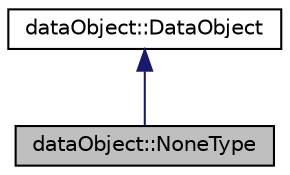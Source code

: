 digraph "dataObject::NoneType"
{
 // LATEX_PDF_SIZE
  edge [fontname="Helvetica",fontsize="10",labelfontname="Helvetica",labelfontsize="10"];
  node [fontname="Helvetica",fontsize="10",shape=record];
  Node1 [label="dataObject::NoneType",height=0.2,width=0.4,color="black", fillcolor="grey75", style="filled", fontcolor="black",tooltip="データ情報がない場合を定義するクラス"];
  Node2 -> Node1 [dir="back",color="midnightblue",fontsize="10",style="solid",fontname="Helvetica"];
  Node2 [label="dataObject::DataObject",height=0.2,width=0.4,color="black", fillcolor="white", style="filled",URL="$classdata_object_1_1_data_object.html",tooltip="基本型クラス"];
}
